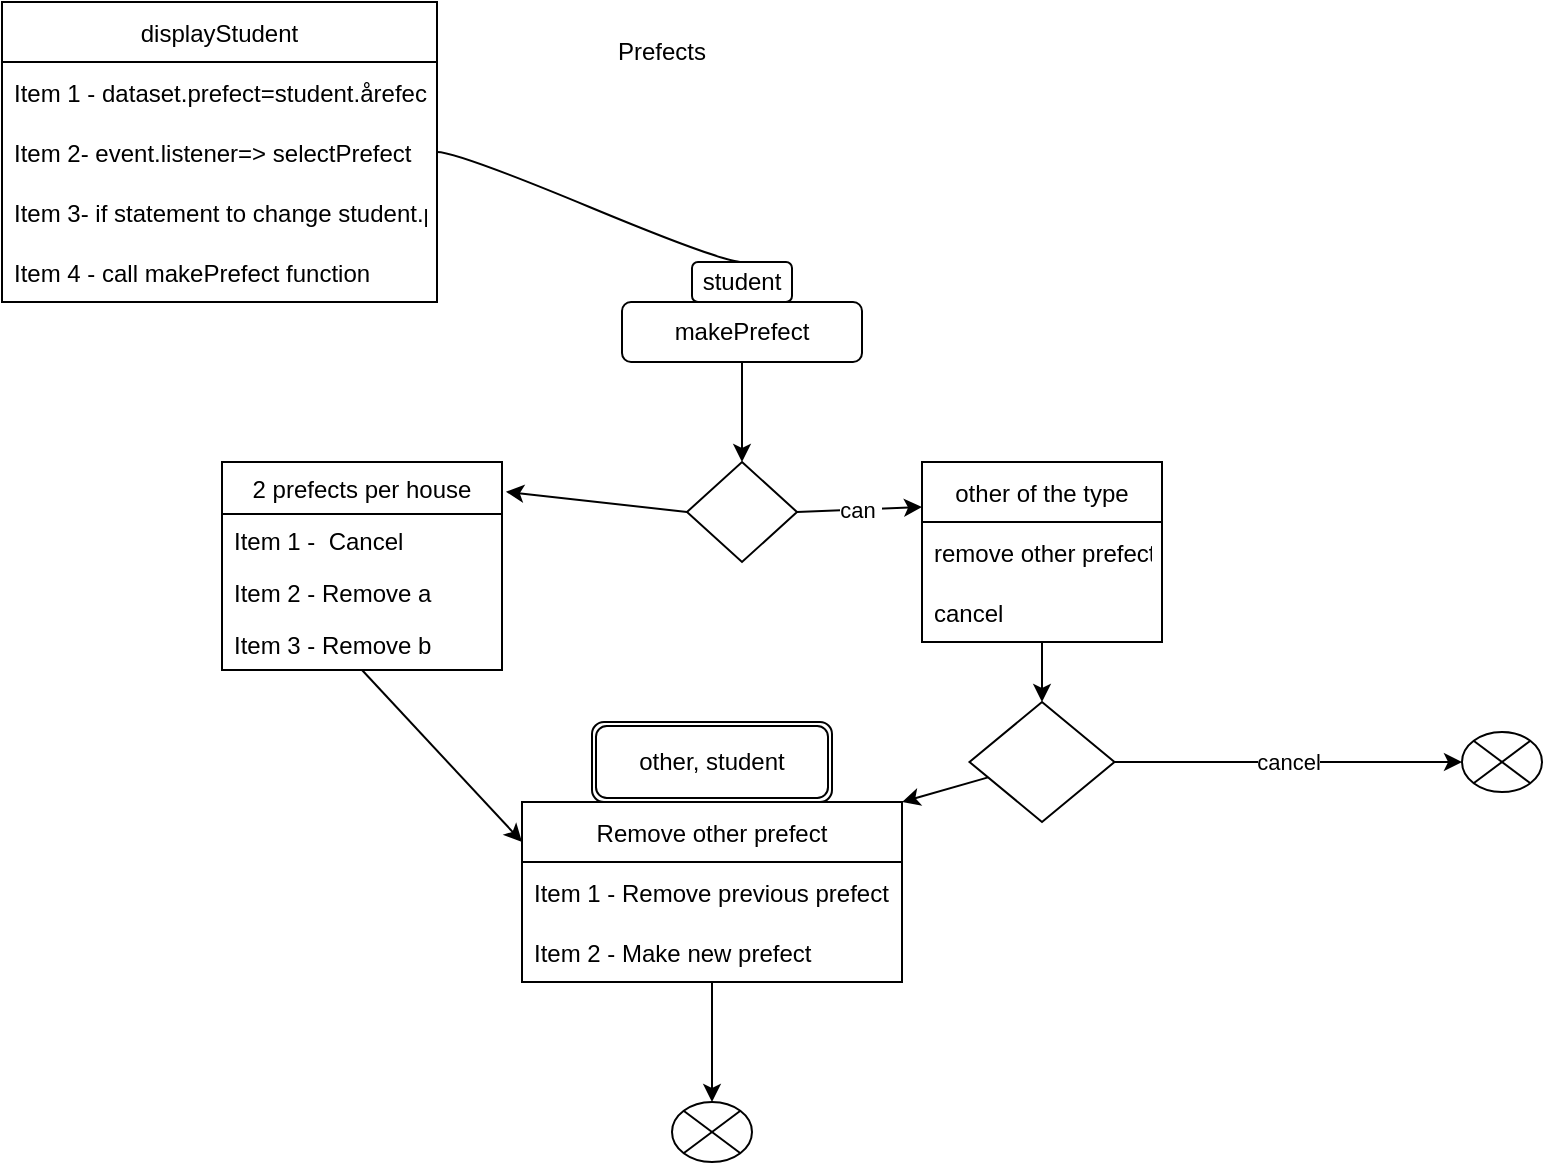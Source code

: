 <mxfile>
    <diagram id="GcM2auvaxlpN78pZd9J0" name="Page-1">
        <mxGraphModel dx="1068" dy="578" grid="1" gridSize="10" guides="1" tooltips="1" connect="1" arrows="1" fold="1" page="1" pageScale="1" pageWidth="850" pageHeight="1100" math="0" shadow="0">
            <root>
                <mxCell id="0"/>
                <mxCell id="1" parent="0"/>
                <mxCell id="4" value="Prefects" style="text;html=1;strokeColor=none;fillColor=none;align=center;verticalAlign=middle;whiteSpace=wrap;rounded=0;" vertex="1" parent="1">
                    <mxGeometry x="310" y="20" width="60" height="30" as="geometry"/>
                </mxCell>
                <mxCell id="5" value="student" style="rounded=1;whiteSpace=wrap;html=1;" vertex="1" parent="1">
                    <mxGeometry x="355" y="140" width="50" height="20" as="geometry"/>
                </mxCell>
                <mxCell id="7" value="" style="edgeStyle=entityRelationEdgeStyle;startArrow=none;endArrow=none;segment=10;curved=1;entryX=1;entryY=0.5;entryDx=0;entryDy=0;exitX=0.5;exitY=0;exitDx=0;exitDy=0;" edge="1" target="11" parent="1" source="5">
                    <mxGeometry relative="1" as="geometry">
                        <mxPoint x="270" y="80" as="sourcePoint"/>
                        <mxPoint x="425" y="15" as="targetPoint"/>
                    </mxGeometry>
                </mxCell>
                <mxCell id="9" value="displayStudent" style="swimlane;fontStyle=0;childLayout=stackLayout;horizontal=1;startSize=30;horizontalStack=0;resizeParent=1;resizeParentMax=0;resizeLast=0;collapsible=1;marginBottom=0;" vertex="1" parent="1">
                    <mxGeometry x="10" y="10" width="217.5" height="150" as="geometry"/>
                </mxCell>
                <mxCell id="10" value="Item 1 - dataset.prefect=student.årefect" style="text;strokeColor=none;fillColor=none;align=left;verticalAlign=middle;spacingLeft=4;spacingRight=4;overflow=hidden;points=[[0,0.5],[1,0.5]];portConstraint=eastwest;rotatable=0;" vertex="1" parent="9">
                    <mxGeometry y="30" width="217.5" height="30" as="geometry"/>
                </mxCell>
                <mxCell id="11" value="Item 2- event.listener=&gt; selectPrefect" style="text;strokeColor=none;fillColor=none;align=left;verticalAlign=middle;spacingLeft=4;spacingRight=4;overflow=hidden;points=[[0,0.5],[1,0.5]];portConstraint=eastwest;rotatable=0;" vertex="1" parent="9">
                    <mxGeometry y="60" width="217.5" height="30" as="geometry"/>
                </mxCell>
                <mxCell id="12" value="Item 3- if statement to change student.prefect from false to true and" style="text;strokeColor=none;fillColor=none;align=left;verticalAlign=middle;spacingLeft=4;spacingRight=4;overflow=hidden;points=[[0,0.5],[1,0.5]];portConstraint=eastwest;rotatable=0;" vertex="1" parent="9">
                    <mxGeometry y="90" width="217.5" height="30" as="geometry"/>
                </mxCell>
                <mxCell id="13" value="Item 4 - call makePrefect function" style="text;strokeColor=none;fillColor=none;align=left;verticalAlign=middle;spacingLeft=4;spacingRight=4;overflow=hidden;points=[[0,0.5],[1,0.5]];portConstraint=eastwest;rotatable=0;" vertex="1" parent="9">
                    <mxGeometry y="120" width="217.5" height="30" as="geometry"/>
                </mxCell>
                <mxCell id="25" value="can&amp;nbsp;" style="edgeStyle=none;html=1;entryX=0;entryY=0.25;entryDx=0;entryDy=0;startArrow=none;exitX=1;exitY=0.5;exitDx=0;exitDy=0;" edge="1" parent="1" source="18" target="21">
                    <mxGeometry relative="1" as="geometry">
                        <mxPoint x="400" y="263" as="sourcePoint"/>
                        <mxPoint x="411.28" y="251.52" as="targetPoint"/>
                    </mxGeometry>
                </mxCell>
                <mxCell id="42" value="" style="edgeStyle=none;html=1;entryX=1.014;entryY=0.143;entryDx=0;entryDy=0;entryPerimeter=0;exitX=0;exitY=0.5;exitDx=0;exitDy=0;" edge="1" parent="1" source="18" target="38">
                    <mxGeometry relative="1" as="geometry"/>
                </mxCell>
                <mxCell id="20" value="" style="edgeStyle=none;html=1;" edge="1" parent="1" source="19" target="18">
                    <mxGeometry relative="1" as="geometry">
                        <Array as="points">
                            <mxPoint x="380" y="200"/>
                            <mxPoint x="380" y="230"/>
                        </Array>
                    </mxGeometry>
                </mxCell>
                <mxCell id="19" value="makePrefect" style="rounded=1;whiteSpace=wrap;html=1;" vertex="1" parent="1">
                    <mxGeometry x="320" y="160" width="120" height="30" as="geometry"/>
                </mxCell>
                <mxCell id="27" value="" style="edgeStyle=none;html=1;" edge="1" parent="1" source="21" target="26">
                    <mxGeometry relative="1" as="geometry"/>
                </mxCell>
                <mxCell id="21" value="other of the type" style="swimlane;fontStyle=0;childLayout=stackLayout;horizontal=1;startSize=30;horizontalStack=0;resizeParent=1;resizeParentMax=0;resizeLast=0;collapsible=1;marginBottom=0;" vertex="1" parent="1">
                    <mxGeometry x="470" y="240" width="120" height="90" as="geometry"/>
                </mxCell>
                <mxCell id="22" value="remove other prefect" style="text;strokeColor=none;fillColor=none;align=left;verticalAlign=middle;spacingLeft=4;spacingRight=4;overflow=hidden;points=[[0,0.5],[1,0.5]];portConstraint=eastwest;rotatable=0;" vertex="1" parent="21">
                    <mxGeometry y="30" width="120" height="30" as="geometry"/>
                </mxCell>
                <mxCell id="23" value="cancel" style="text;strokeColor=none;fillColor=none;align=left;verticalAlign=middle;spacingLeft=4;spacingRight=4;overflow=hidden;points=[[0,0.5],[1,0.5]];portConstraint=eastwest;rotatable=0;" vertex="1" parent="21">
                    <mxGeometry y="60" width="120" height="30" as="geometry"/>
                </mxCell>
                <mxCell id="33" value="cancel" style="edgeStyle=none;html=1;" edge="1" parent="1" source="26" target="32">
                    <mxGeometry relative="1" as="geometry"/>
                </mxCell>
                <mxCell id="34" value="" style="edgeStyle=none;html=1;entryX=1;entryY=0;entryDx=0;entryDy=0;" edge="1" parent="1" source="26" target="28">
                    <mxGeometry relative="1" as="geometry"/>
                </mxCell>
                <mxCell id="26" value="" style="rhombus;whiteSpace=wrap;html=1;" vertex="1" parent="1">
                    <mxGeometry x="493.75" y="360" width="72.5" height="60" as="geometry"/>
                </mxCell>
                <mxCell id="37" value="" style="edgeStyle=none;html=1;entryX=0.5;entryY=0;entryDx=0;entryDy=0;" edge="1" parent="1" source="28" target="36">
                    <mxGeometry relative="1" as="geometry">
                        <mxPoint x="290.692" y="530.009" as="targetPoint"/>
                    </mxGeometry>
                </mxCell>
                <mxCell id="28" value="Remove other prefect" style="swimlane;fontStyle=0;childLayout=stackLayout;horizontal=1;startSize=30;horizontalStack=0;resizeParent=1;resizeParentMax=0;resizeLast=0;collapsible=1;marginBottom=0;" vertex="1" parent="1">
                    <mxGeometry x="270" y="410" width="190" height="90" as="geometry"/>
                </mxCell>
                <mxCell id="29" value="Item 1 - Remove previous prefect" style="text;strokeColor=none;fillColor=none;align=left;verticalAlign=middle;spacingLeft=4;spacingRight=4;overflow=hidden;points=[[0,0.5],[1,0.5]];portConstraint=eastwest;rotatable=0;" vertex="1" parent="28">
                    <mxGeometry y="30" width="190" height="30" as="geometry"/>
                </mxCell>
                <mxCell id="30" value="Item 2 - Make new prefect" style="text;strokeColor=none;fillColor=none;align=left;verticalAlign=middle;spacingLeft=4;spacingRight=4;overflow=hidden;points=[[0,0.5],[1,0.5]];portConstraint=eastwest;rotatable=0;" vertex="1" parent="28">
                    <mxGeometry y="60" width="190" height="30" as="geometry"/>
                </mxCell>
                <mxCell id="32" value="" style="shape=sumEllipse;perimeter=ellipsePerimeter;whiteSpace=wrap;html=1;backgroundOutline=1;" vertex="1" parent="1">
                    <mxGeometry x="740" y="375" width="40" height="30" as="geometry"/>
                </mxCell>
                <mxCell id="35" value="other, student" style="shape=ext;double=1;rounded=1;whiteSpace=wrap;html=1;" vertex="1" parent="1">
                    <mxGeometry x="305" y="370" width="120" height="40" as="geometry"/>
                </mxCell>
                <mxCell id="36" value="" style="shape=sumEllipse;perimeter=ellipsePerimeter;whiteSpace=wrap;html=1;backgroundOutline=1;" vertex="1" parent="1">
                    <mxGeometry x="345" y="560" width="40" height="30" as="geometry"/>
                </mxCell>
                <mxCell id="47" style="edgeStyle=none;html=1;exitX=0.5;exitY=1;exitDx=0;exitDy=0;" edge="1" parent="1" source="38">
                    <mxGeometry relative="1" as="geometry">
                        <mxPoint x="270" y="430" as="targetPoint"/>
                    </mxGeometry>
                </mxCell>
                <mxCell id="38" value="2 prefects per house" style="swimlane;fontStyle=0;childLayout=stackLayout;horizontal=1;startSize=26;fillColor=none;horizontalStack=0;resizeParent=1;resizeParentMax=0;resizeLast=0;collapsible=1;marginBottom=0;" vertex="1" parent="1">
                    <mxGeometry x="120" y="240" width="140" height="104" as="geometry"/>
                </mxCell>
                <mxCell id="39" value="Item 1 -  Cancel" style="text;strokeColor=none;fillColor=none;align=left;verticalAlign=top;spacingLeft=4;spacingRight=4;overflow=hidden;rotatable=0;points=[[0,0.5],[1,0.5]];portConstraint=eastwest;" vertex="1" parent="38">
                    <mxGeometry y="26" width="140" height="26" as="geometry"/>
                </mxCell>
                <mxCell id="40" value="Item 2 - Remove a" style="text;strokeColor=none;fillColor=none;align=left;verticalAlign=top;spacingLeft=4;spacingRight=4;overflow=hidden;rotatable=0;points=[[0,0.5],[1,0.5]];portConstraint=eastwest;" vertex="1" parent="38">
                    <mxGeometry y="52" width="140" height="26" as="geometry"/>
                </mxCell>
                <mxCell id="41" value="Item 3 - Remove b" style="text;strokeColor=none;fillColor=none;align=left;verticalAlign=top;spacingLeft=4;spacingRight=4;overflow=hidden;rotatable=0;points=[[0,0.5],[1,0.5]];portConstraint=eastwest;" vertex="1" parent="38">
                    <mxGeometry y="78" width="140" height="26" as="geometry"/>
                </mxCell>
                <mxCell id="18" value="" style="rhombus;whiteSpace=wrap;html=1;" vertex="1" parent="1">
                    <mxGeometry x="352.5" y="240" width="55" height="50" as="geometry"/>
                </mxCell>
            </root>
        </mxGraphModel>
    </diagram>
</mxfile>